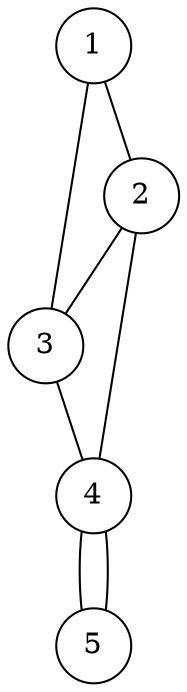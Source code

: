 graph g {
    node[shape=circle fixedsize=true style=filled fillcolor=white colorscheme=accent8 ];
    1--2;
1--3;
2--4;
3--4;
2--3;
4--5;
4--5;

}

